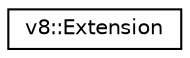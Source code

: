 digraph "Graphical Class Hierarchy"
{
  edge [fontname="Helvetica",fontsize="10",labelfontname="Helvetica",labelfontsize="10"];
  node [fontname="Helvetica",fontsize="10",shape=record];
  rankdir="LR";
  Node1 [label="v8::Extension",height=0.2,width=0.4,color="black", fillcolor="white", style="filled",URL="$classv8_1_1Extension.html"];
}
